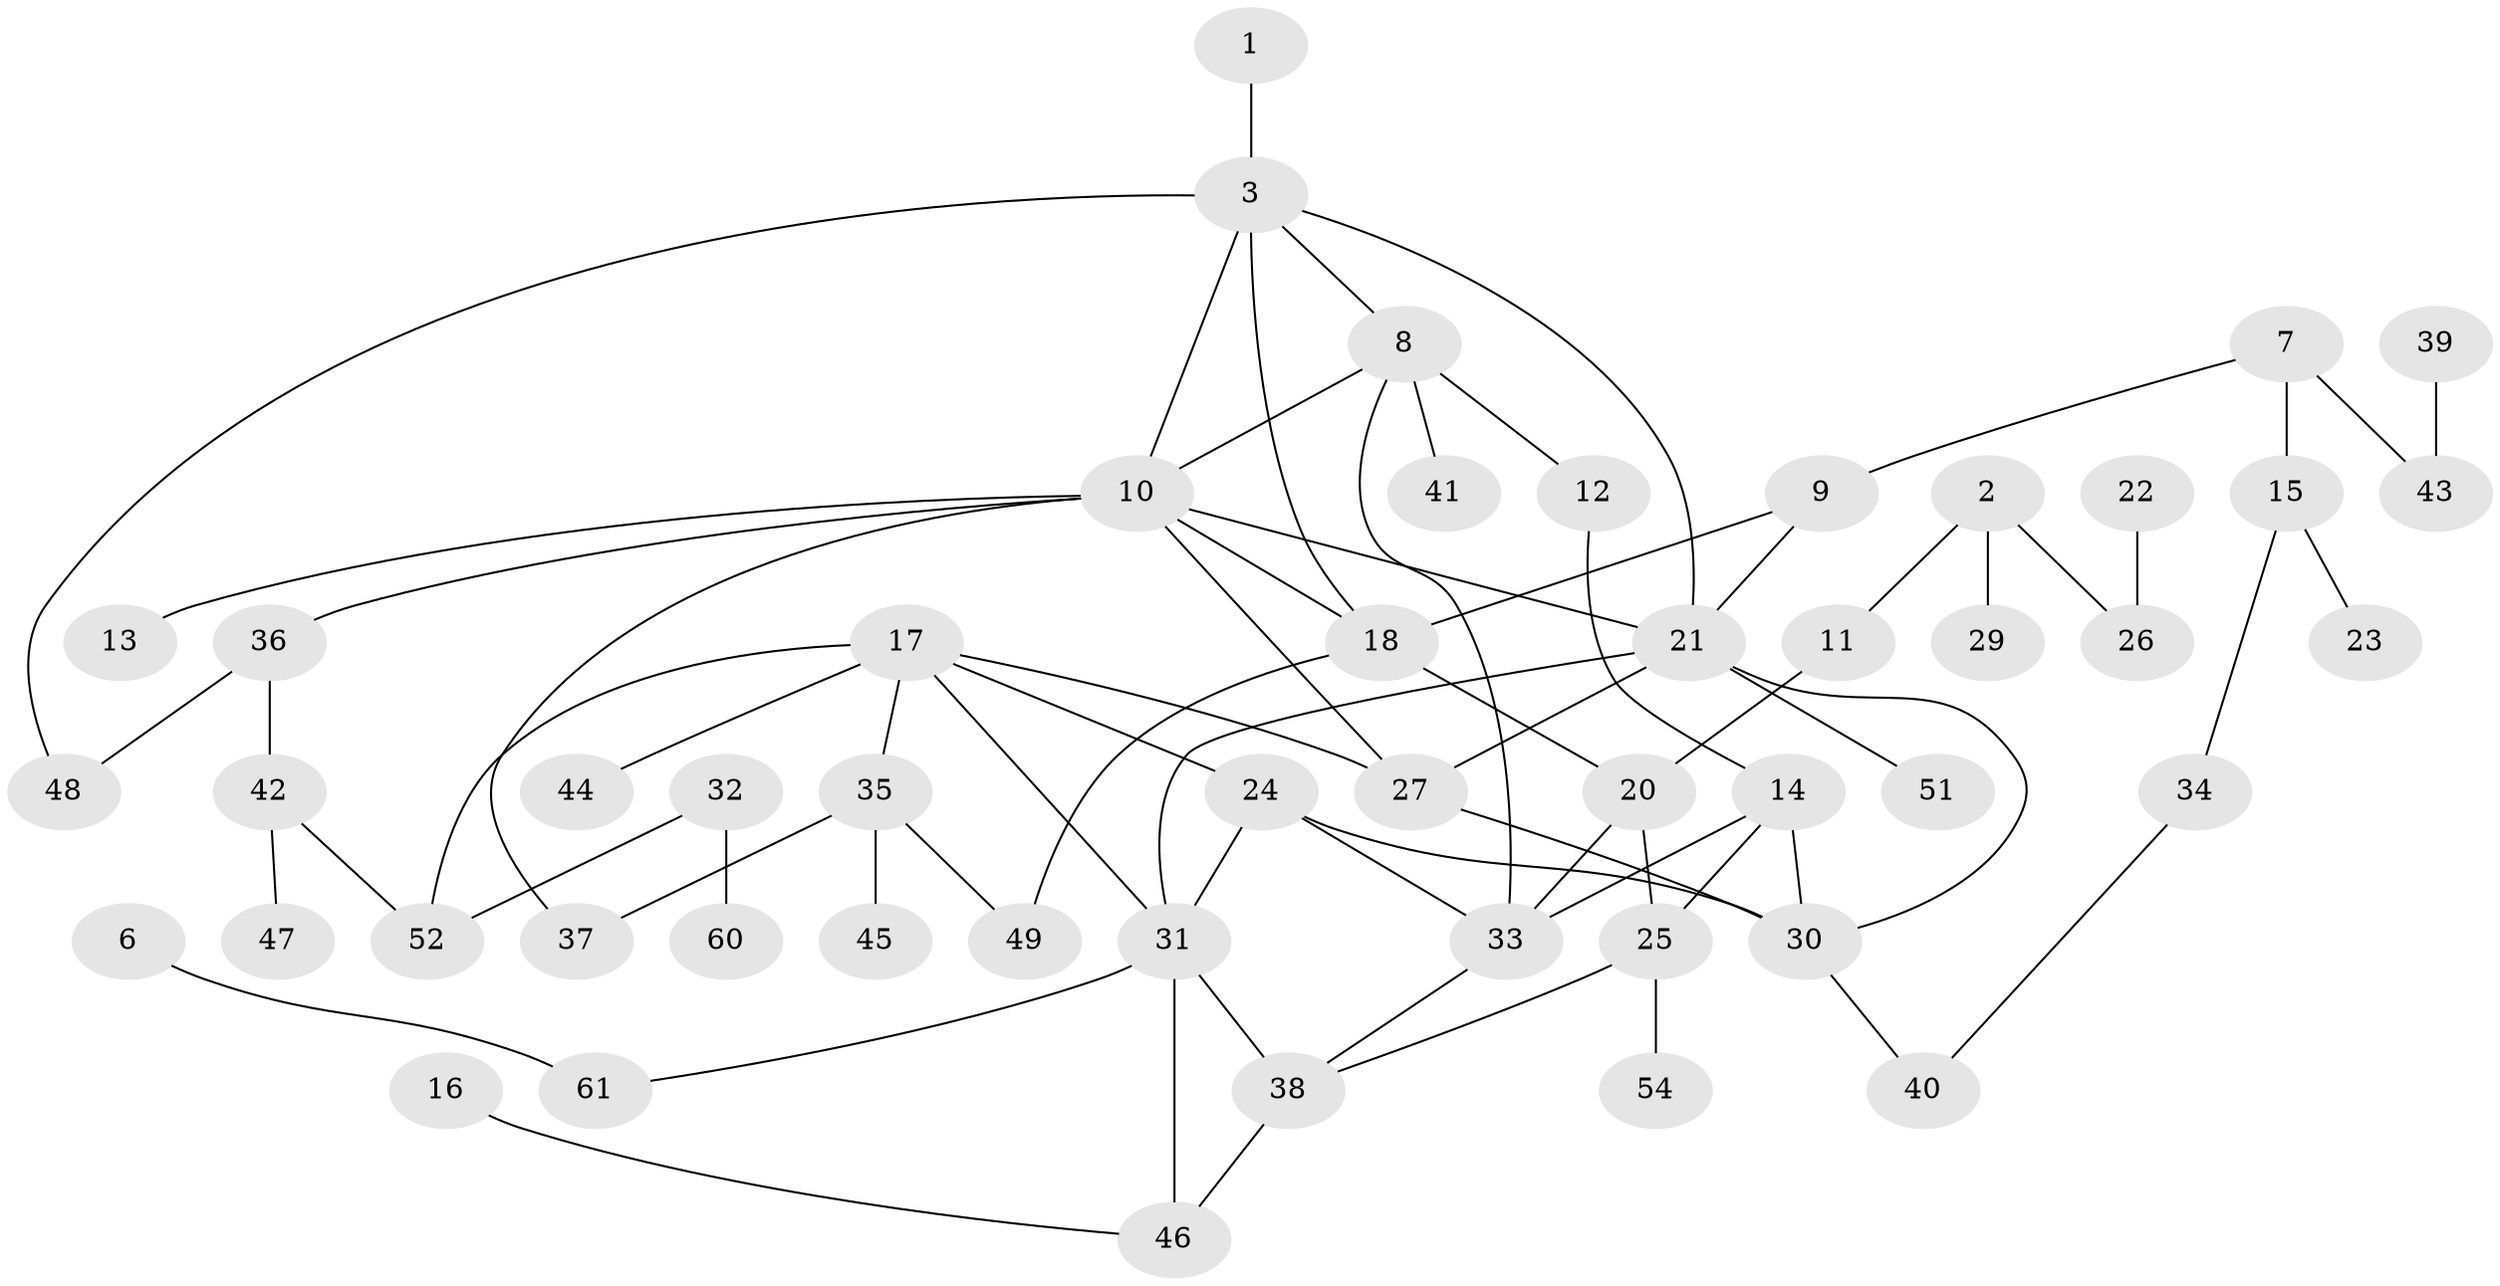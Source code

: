 // original degree distribution, {1: 0.23529411764705882, 2: 0.2773109243697479, 6: 0.01680672268907563, 0: 0.10084033613445378, 3: 0.226890756302521, 4: 0.10084033613445378, 5: 0.04201680672268908}
// Generated by graph-tools (version 1.1) at 2025/33/03/09/25 02:33:36]
// undirected, 50 vertices, 71 edges
graph export_dot {
graph [start="1"]
  node [color=gray90,style=filled];
  1;
  2;
  3;
  6;
  7;
  8;
  9;
  10;
  11;
  12;
  13;
  14;
  15;
  16;
  17;
  18;
  20;
  21;
  22;
  23;
  24;
  25;
  26;
  27;
  29;
  30;
  31;
  32;
  33;
  34;
  35;
  36;
  37;
  38;
  39;
  40;
  41;
  42;
  43;
  44;
  45;
  46;
  47;
  48;
  49;
  51;
  52;
  54;
  60;
  61;
  1 -- 3 [weight=1.0];
  2 -- 11 [weight=1.0];
  2 -- 26 [weight=1.0];
  2 -- 29 [weight=1.0];
  3 -- 8 [weight=1.0];
  3 -- 10 [weight=1.0];
  3 -- 18 [weight=1.0];
  3 -- 21 [weight=1.0];
  3 -- 48 [weight=1.0];
  6 -- 61 [weight=2.0];
  7 -- 9 [weight=1.0];
  7 -- 15 [weight=1.0];
  7 -- 43 [weight=1.0];
  8 -- 10 [weight=1.0];
  8 -- 12 [weight=1.0];
  8 -- 33 [weight=1.0];
  8 -- 41 [weight=2.0];
  9 -- 18 [weight=3.0];
  9 -- 21 [weight=1.0];
  10 -- 13 [weight=1.0];
  10 -- 18 [weight=1.0];
  10 -- 21 [weight=2.0];
  10 -- 27 [weight=1.0];
  10 -- 36 [weight=1.0];
  10 -- 37 [weight=1.0];
  11 -- 20 [weight=1.0];
  12 -- 14 [weight=1.0];
  14 -- 25 [weight=1.0];
  14 -- 30 [weight=1.0];
  14 -- 33 [weight=1.0];
  15 -- 23 [weight=1.0];
  15 -- 34 [weight=1.0];
  16 -- 46 [weight=1.0];
  17 -- 24 [weight=1.0];
  17 -- 27 [weight=1.0];
  17 -- 31 [weight=1.0];
  17 -- 35 [weight=1.0];
  17 -- 44 [weight=1.0];
  17 -- 52 [weight=1.0];
  18 -- 20 [weight=1.0];
  18 -- 49 [weight=1.0];
  20 -- 25 [weight=1.0];
  20 -- 33 [weight=2.0];
  21 -- 27 [weight=1.0];
  21 -- 30 [weight=1.0];
  21 -- 31 [weight=1.0];
  21 -- 51 [weight=1.0];
  22 -- 26 [weight=1.0];
  24 -- 30 [weight=1.0];
  24 -- 31 [weight=1.0];
  24 -- 33 [weight=1.0];
  25 -- 38 [weight=1.0];
  25 -- 54 [weight=1.0];
  27 -- 30 [weight=1.0];
  30 -- 40 [weight=1.0];
  31 -- 38 [weight=2.0];
  31 -- 46 [weight=2.0];
  31 -- 61 [weight=1.0];
  32 -- 52 [weight=1.0];
  32 -- 60 [weight=1.0];
  33 -- 38 [weight=1.0];
  34 -- 40 [weight=1.0];
  35 -- 37 [weight=1.0];
  35 -- 45 [weight=2.0];
  35 -- 49 [weight=1.0];
  36 -- 42 [weight=1.0];
  36 -- 48 [weight=1.0];
  38 -- 46 [weight=1.0];
  39 -- 43 [weight=1.0];
  42 -- 47 [weight=1.0];
  42 -- 52 [weight=1.0];
}
